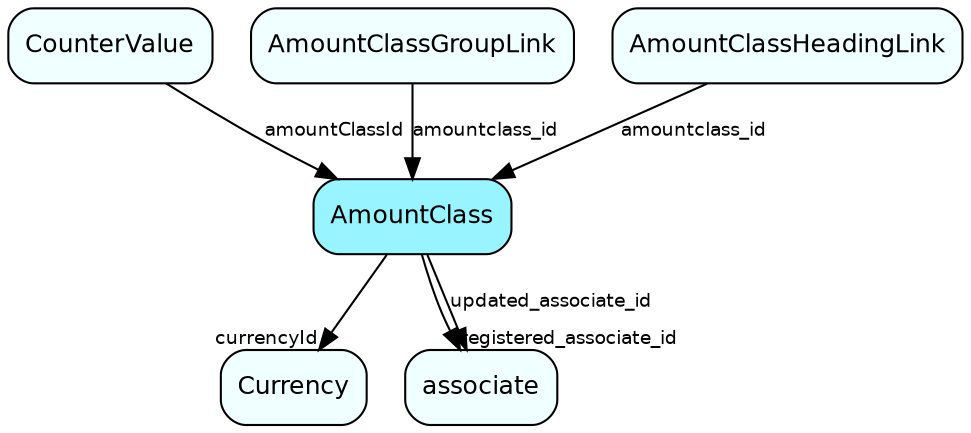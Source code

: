 digraph AmountClass  {
node [shape = box style="rounded, filled" fontname = "Helvetica" fontsize = "12" ]
edge [fontname = "Helvetica" fontsize = "9"]

AmountClass[fillcolor = "cadetblue1"]
Currency[fillcolor = "azure1"]
associate[fillcolor = "azure1"]
CounterValue[fillcolor = "azure1"]
AmountClassGroupLink[fillcolor = "azure1"]
AmountClassHeadingLink[fillcolor = "azure1"]
AmountClass -> Currency [headlabel = "currencyId"]
AmountClass -> associate [headlabel = "registered_associate_id"]
AmountClass -> associate [label = "updated_associate_id"]
CounterValue -> AmountClass [label = "amountClassId"]
AmountClassGroupLink -> AmountClass [label = "amountclass_id"]
AmountClassHeadingLink -> AmountClass [label = "amountclass_id"]
}
